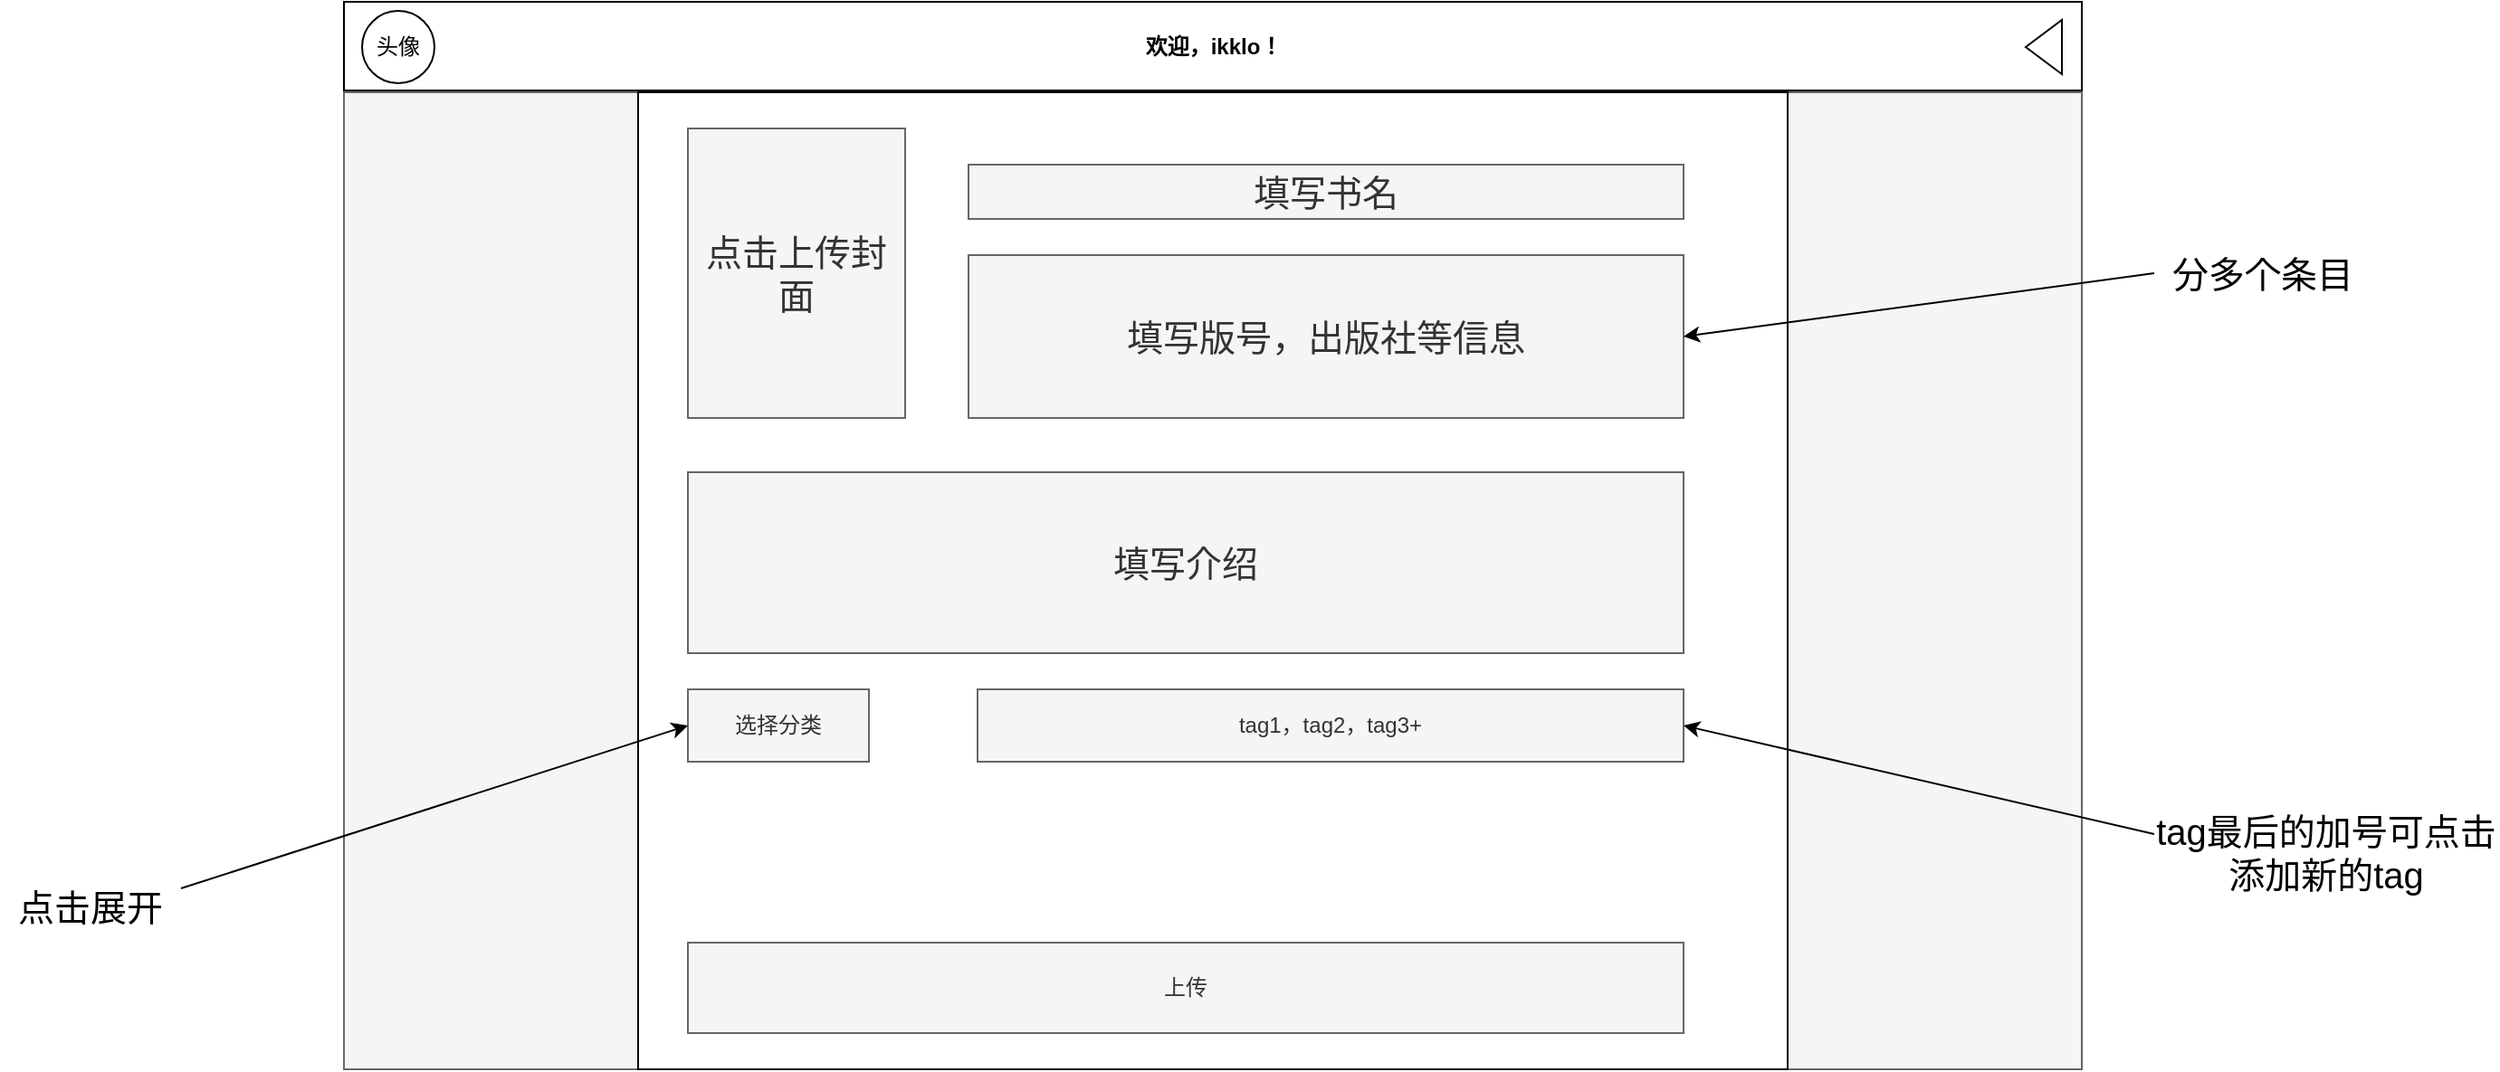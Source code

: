 <mxfile version="24.7.17">
  <diagram name="第 1 页" id="xZD66wjxWaCIn4eXtRrG">
    <mxGraphModel dx="1671" dy="967" grid="1" gridSize="10" guides="1" tooltips="1" connect="1" arrows="1" fold="1" page="1" pageScale="1" pageWidth="1169" pageHeight="827" math="0" shadow="0">
      <root>
        <mxCell id="0" />
        <mxCell id="1" parent="0" />
        <mxCell id="o7vyvhMmnCs4x8c5grMu-2" value="" style="rounded=0;whiteSpace=wrap;html=1;" parent="1" vertex="1">
          <mxGeometry x="240" y="220" width="960" height="590" as="geometry" />
        </mxCell>
        <mxCell id="o7vyvhMmnCs4x8c5grMu-3" value="" style="rounded=0;whiteSpace=wrap;html=1;fillColor=#f5f5f5;fontColor=#333333;strokeColor=#666666;" parent="1" vertex="1">
          <mxGeometry x="240" y="270" width="960" height="540" as="geometry" />
        </mxCell>
        <mxCell id="o7vyvhMmnCs4x8c5grMu-4" value="" style="line;strokeWidth=1;fillColor=none;align=left;verticalAlign=middle;spacingTop=-1;spacingLeft=3;spacingRight=3;rotatable=0;labelPosition=right;points=[];portConstraint=eastwest;strokeColor=inherit;" parent="1" vertex="1">
          <mxGeometry x="240" y="265" width="960" height="8" as="geometry" />
        </mxCell>
        <mxCell id="o7vyvhMmnCs4x8c5grMu-5" value="欢迎，ikklo！" style="text;align=center;fontStyle=1;verticalAlign=middle;spacingLeft=3;spacingRight=3;strokeColor=none;rotatable=0;points=[[0,0.5],[1,0.5]];portConstraint=eastwest;html=1;" parent="1" vertex="1">
          <mxGeometry x="675" y="230" width="90" height="30" as="geometry" />
        </mxCell>
        <mxCell id="o7vyvhMmnCs4x8c5grMu-6" value="头像" style="ellipse;whiteSpace=wrap;html=1;aspect=fixed;" parent="1" vertex="1">
          <mxGeometry x="250" y="225" width="40" height="40" as="geometry" />
        </mxCell>
        <mxCell id="o7vyvhMmnCs4x8c5grMu-15" value="" style="triangle;whiteSpace=wrap;html=1;rotation=-180;" parent="1" vertex="1">
          <mxGeometry x="1169" y="230" width="20" height="30" as="geometry" />
        </mxCell>
        <mxCell id="20PlM9OZ1OyBLNvYKhkq-2" value="" style="rounded=0;whiteSpace=wrap;html=1;" vertex="1" parent="1">
          <mxGeometry x="402.5" y="270" width="635" height="540" as="geometry" />
        </mxCell>
        <mxCell id="20PlM9OZ1OyBLNvYKhkq-3" value="点击上传封面" style="rounded=0;whiteSpace=wrap;html=1;fontSize=20;fillColor=#f5f5f5;fontColor=#333333;strokeColor=#666666;" vertex="1" parent="1">
          <mxGeometry x="430" y="290" width="120" height="160" as="geometry" />
        </mxCell>
        <mxCell id="20PlM9OZ1OyBLNvYKhkq-4" value="填写书名" style="text;html=1;align=center;verticalAlign=middle;whiteSpace=wrap;rounded=0;fontSize=20;strokeColor=#666666;fillColor=#f5f5f5;fontColor=#333333;" vertex="1" parent="1">
          <mxGeometry x="585" y="310" width="395" height="30" as="geometry" />
        </mxCell>
        <mxCell id="20PlM9OZ1OyBLNvYKhkq-5" value="填写版号，出版社等信息" style="rounded=0;whiteSpace=wrap;html=1;fillColor=#f5f5f5;fontColor=#333333;strokeColor=#666666;fontSize=20;" vertex="1" parent="1">
          <mxGeometry x="585" y="360" width="395" height="90" as="geometry" />
        </mxCell>
        <mxCell id="20PlM9OZ1OyBLNvYKhkq-7" value="" style="endArrow=classic;html=1;rounded=0;entryX=1;entryY=0.5;entryDx=0;entryDy=0;" edge="1" parent="1" target="20PlM9OZ1OyBLNvYKhkq-5">
          <mxGeometry width="50" height="50" relative="1" as="geometry">
            <mxPoint x="1240" y="370" as="sourcePoint" />
            <mxPoint x="1350" y="450" as="targetPoint" />
          </mxGeometry>
        </mxCell>
        <mxCell id="20PlM9OZ1OyBLNvYKhkq-8" value="分多个条目" style="text;html=1;align=center;verticalAlign=middle;whiteSpace=wrap;rounded=0;fontSize=20;" vertex="1" parent="1">
          <mxGeometry x="1230" y="340" width="140" height="60" as="geometry" />
        </mxCell>
        <mxCell id="20PlM9OZ1OyBLNvYKhkq-9" value="填写介绍" style="rounded=0;whiteSpace=wrap;html=1;fontSize=20;fillColor=#f5f5f5;fontColor=#333333;strokeColor=#666666;" vertex="1" parent="1">
          <mxGeometry x="430" y="480" width="550" height="100" as="geometry" />
        </mxCell>
        <mxCell id="20PlM9OZ1OyBLNvYKhkq-10" value="选择分类" style="rounded=0;whiteSpace=wrap;html=1;fillColor=#f5f5f5;fontColor=#333333;strokeColor=#666666;" vertex="1" parent="1">
          <mxGeometry x="430" y="600" width="100" height="40" as="geometry" />
        </mxCell>
        <mxCell id="20PlM9OZ1OyBLNvYKhkq-12" value="tag1，tag2，tag3+" style="text;html=1;align=center;verticalAlign=middle;whiteSpace=wrap;rounded=0;fillColor=#f5f5f5;fontColor=#333333;strokeColor=#666666;" vertex="1" parent="1">
          <mxGeometry x="590" y="600" width="390" height="40" as="geometry" />
        </mxCell>
        <mxCell id="20PlM9OZ1OyBLNvYKhkq-13" value="" style="endArrow=classic;html=1;rounded=0;entryX=1;entryY=0.5;entryDx=0;entryDy=0;" edge="1" parent="1" target="20PlM9OZ1OyBLNvYKhkq-12">
          <mxGeometry width="50" height="50" relative="1" as="geometry">
            <mxPoint x="1240" y="680" as="sourcePoint" />
            <mxPoint x="1260" y="680" as="targetPoint" />
          </mxGeometry>
        </mxCell>
        <mxCell id="20PlM9OZ1OyBLNvYKhkq-14" value="上传" style="rounded=0;whiteSpace=wrap;html=1;fillColor=#f5f5f5;fontColor=#333333;strokeColor=#666666;" vertex="1" parent="1">
          <mxGeometry x="430" y="740" width="550" height="50" as="geometry" />
        </mxCell>
        <mxCell id="20PlM9OZ1OyBLNvYKhkq-15" value="tag最后的加号可点击&lt;div&gt;添加新的tag&lt;/div&gt;" style="text;html=1;align=center;verticalAlign=middle;whiteSpace=wrap;rounded=0;fontSize=20;" vertex="1" parent="1">
          <mxGeometry x="1240" y="650" width="190" height="80" as="geometry" />
        </mxCell>
        <mxCell id="20PlM9OZ1OyBLNvYKhkq-16" value="" style="endArrow=classic;html=1;rounded=0;entryX=0;entryY=0.5;entryDx=0;entryDy=0;" edge="1" parent="1" target="20PlM9OZ1OyBLNvYKhkq-10">
          <mxGeometry width="50" height="50" relative="1" as="geometry">
            <mxPoint x="150" y="710" as="sourcePoint" />
            <mxPoint x="130" y="670" as="targetPoint" />
          </mxGeometry>
        </mxCell>
        <mxCell id="20PlM9OZ1OyBLNvYKhkq-17" value="点击展开" style="text;html=1;align=center;verticalAlign=middle;whiteSpace=wrap;rounded=0;fontSize=20;" vertex="1" parent="1">
          <mxGeometry x="50" y="690" width="100" height="59" as="geometry" />
        </mxCell>
      </root>
    </mxGraphModel>
  </diagram>
</mxfile>

